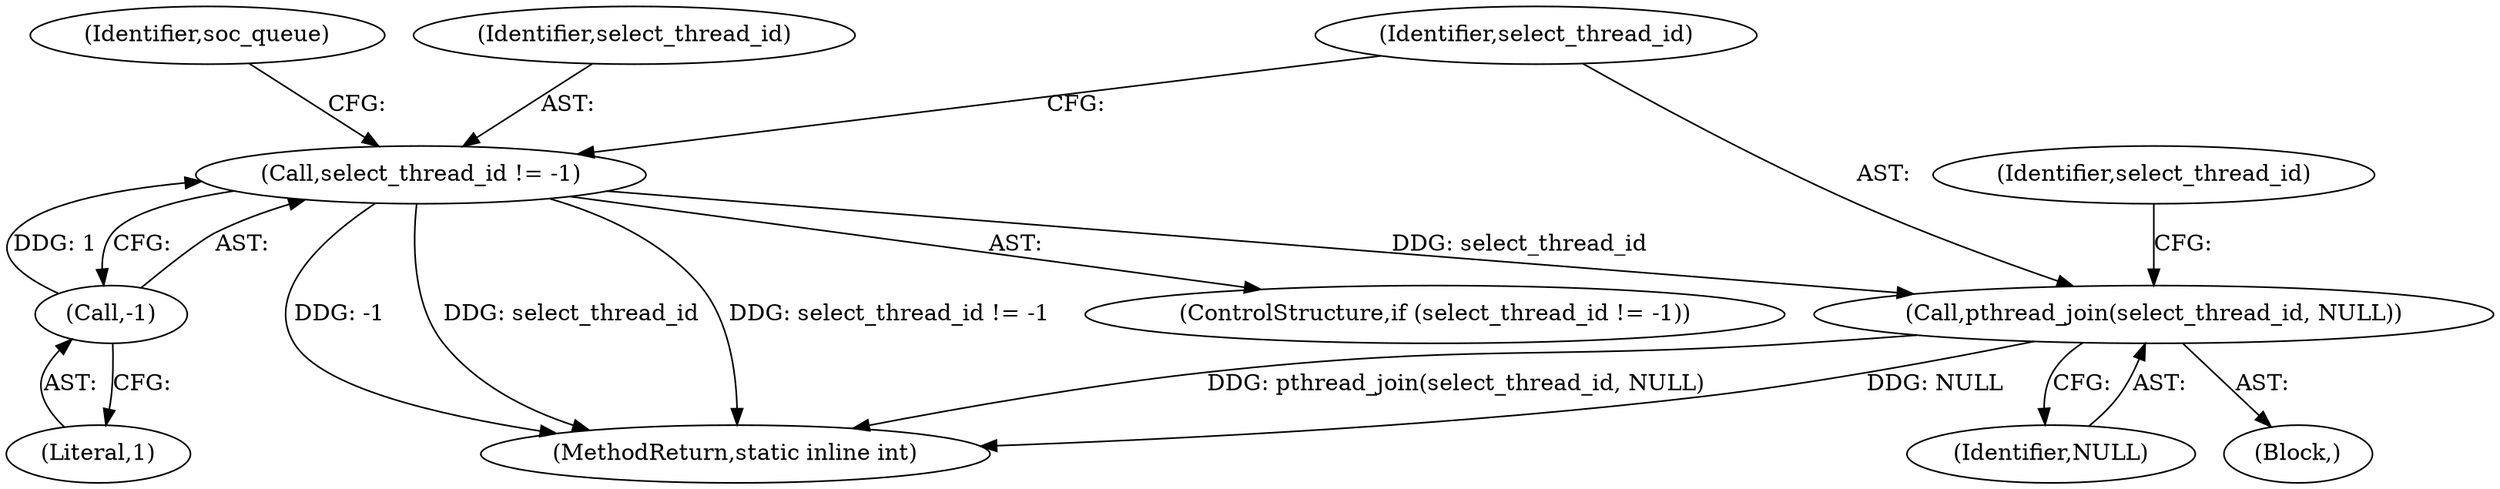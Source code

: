 digraph "0_Android_472271b153c5dc53c28beac55480a8d8434b2d5c_16@API" {
"1000134" [label="(Call,pthread_join(select_thread_id, NULL))"];
"1000129" [label="(Call,select_thread_id != -1)"];
"1000131" [label="(Call,-1)"];
"1000131" [label="(Call,-1)"];
"1000134" [label="(Call,pthread_join(select_thread_id, NULL))"];
"1000129" [label="(Call,select_thread_id != -1)"];
"1000138" [label="(Identifier,select_thread_id)"];
"1000132" [label="(Literal,1)"];
"1000136" [label="(Identifier,NULL)"];
"1000145" [label="(MethodReturn,static inline int)"];
"1000133" [label="(Block,)"];
"1000128" [label="(ControlStructure,if (select_thread_id != -1))"];
"1000142" [label="(Identifier,soc_queue)"];
"1000135" [label="(Identifier,select_thread_id)"];
"1000130" [label="(Identifier,select_thread_id)"];
"1000134" -> "1000133"  [label="AST: "];
"1000134" -> "1000136"  [label="CFG: "];
"1000135" -> "1000134"  [label="AST: "];
"1000136" -> "1000134"  [label="AST: "];
"1000138" -> "1000134"  [label="CFG: "];
"1000134" -> "1000145"  [label="DDG: pthread_join(select_thread_id, NULL)"];
"1000134" -> "1000145"  [label="DDG: NULL"];
"1000129" -> "1000134"  [label="DDG: select_thread_id"];
"1000129" -> "1000128"  [label="AST: "];
"1000129" -> "1000131"  [label="CFG: "];
"1000130" -> "1000129"  [label="AST: "];
"1000131" -> "1000129"  [label="AST: "];
"1000135" -> "1000129"  [label="CFG: "];
"1000142" -> "1000129"  [label="CFG: "];
"1000129" -> "1000145"  [label="DDG: -1"];
"1000129" -> "1000145"  [label="DDG: select_thread_id"];
"1000129" -> "1000145"  [label="DDG: select_thread_id != -1"];
"1000131" -> "1000129"  [label="DDG: 1"];
"1000131" -> "1000132"  [label="CFG: "];
"1000132" -> "1000131"  [label="AST: "];
}
